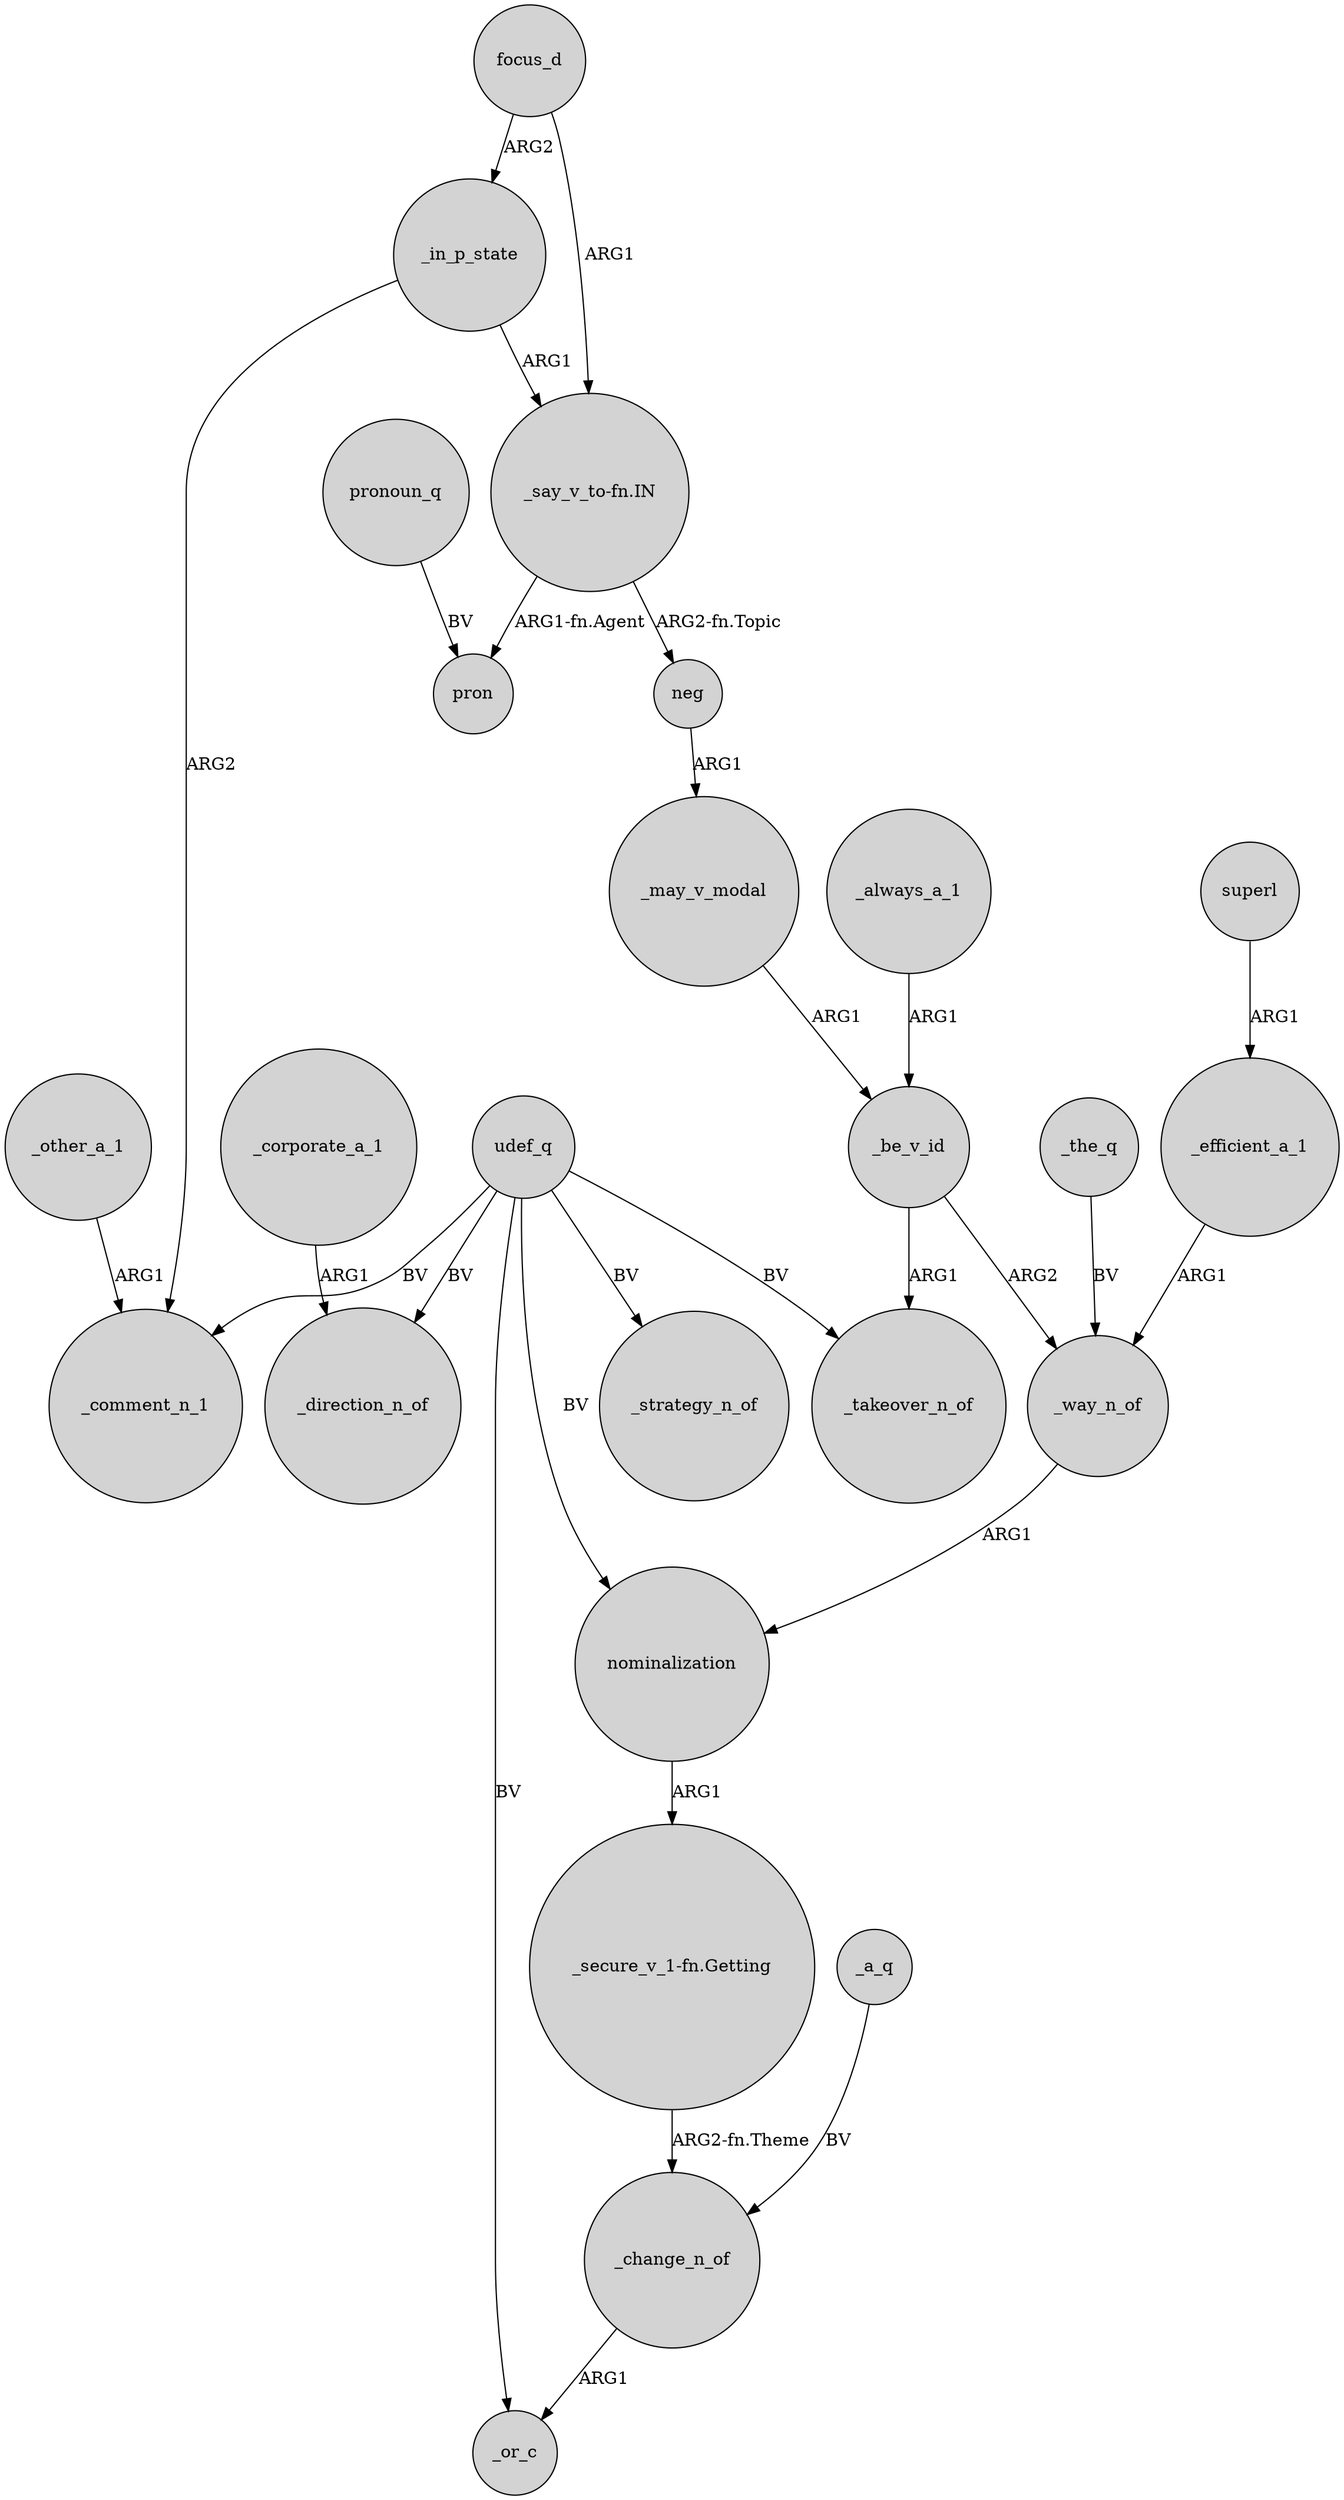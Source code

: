 digraph {
	node [shape=circle style=filled]
	udef_q -> _takeover_n_of [label=BV]
	_be_v_id -> _takeover_n_of [label=ARG1]
	_efficient_a_1 -> _way_n_of [label=ARG1]
	udef_q -> _direction_n_of [label=BV]
	neg -> _may_v_modal [label=ARG1]
	_the_q -> _way_n_of [label=BV]
	focus_d -> _in_p_state [label=ARG2]
	"_secure_v_1-fn.Getting" -> _change_n_of [label="ARG2-fn.Theme"]
	_change_n_of -> _or_c [label=ARG1]
	udef_q -> _or_c [label=BV]
	_be_v_id -> _way_n_of [label=ARG2]
	superl -> _efficient_a_1 [label=ARG1]
	udef_q -> _comment_n_1 [label=BV]
	pronoun_q -> pron [label=BV]
	_always_a_1 -> _be_v_id [label=ARG1]
	_in_p_state -> _comment_n_1 [label=ARG2]
	_corporate_a_1 -> _direction_n_of [label=ARG1]
	udef_q -> nominalization [label=BV]
	udef_q -> _strategy_n_of [label=BV]
	"_say_v_to-fn.IN" -> pron [label="ARG1-fn.Agent"]
	_other_a_1 -> _comment_n_1 [label=ARG1]
	nominalization -> "_secure_v_1-fn.Getting" [label=ARG1]
	"_say_v_to-fn.IN" -> neg [label="ARG2-fn.Topic"]
	_a_q -> _change_n_of [label=BV]
	_may_v_modal -> _be_v_id [label=ARG1]
	_in_p_state -> "_say_v_to-fn.IN" [label=ARG1]
	_way_n_of -> nominalization [label=ARG1]
	focus_d -> "_say_v_to-fn.IN" [label=ARG1]
}

